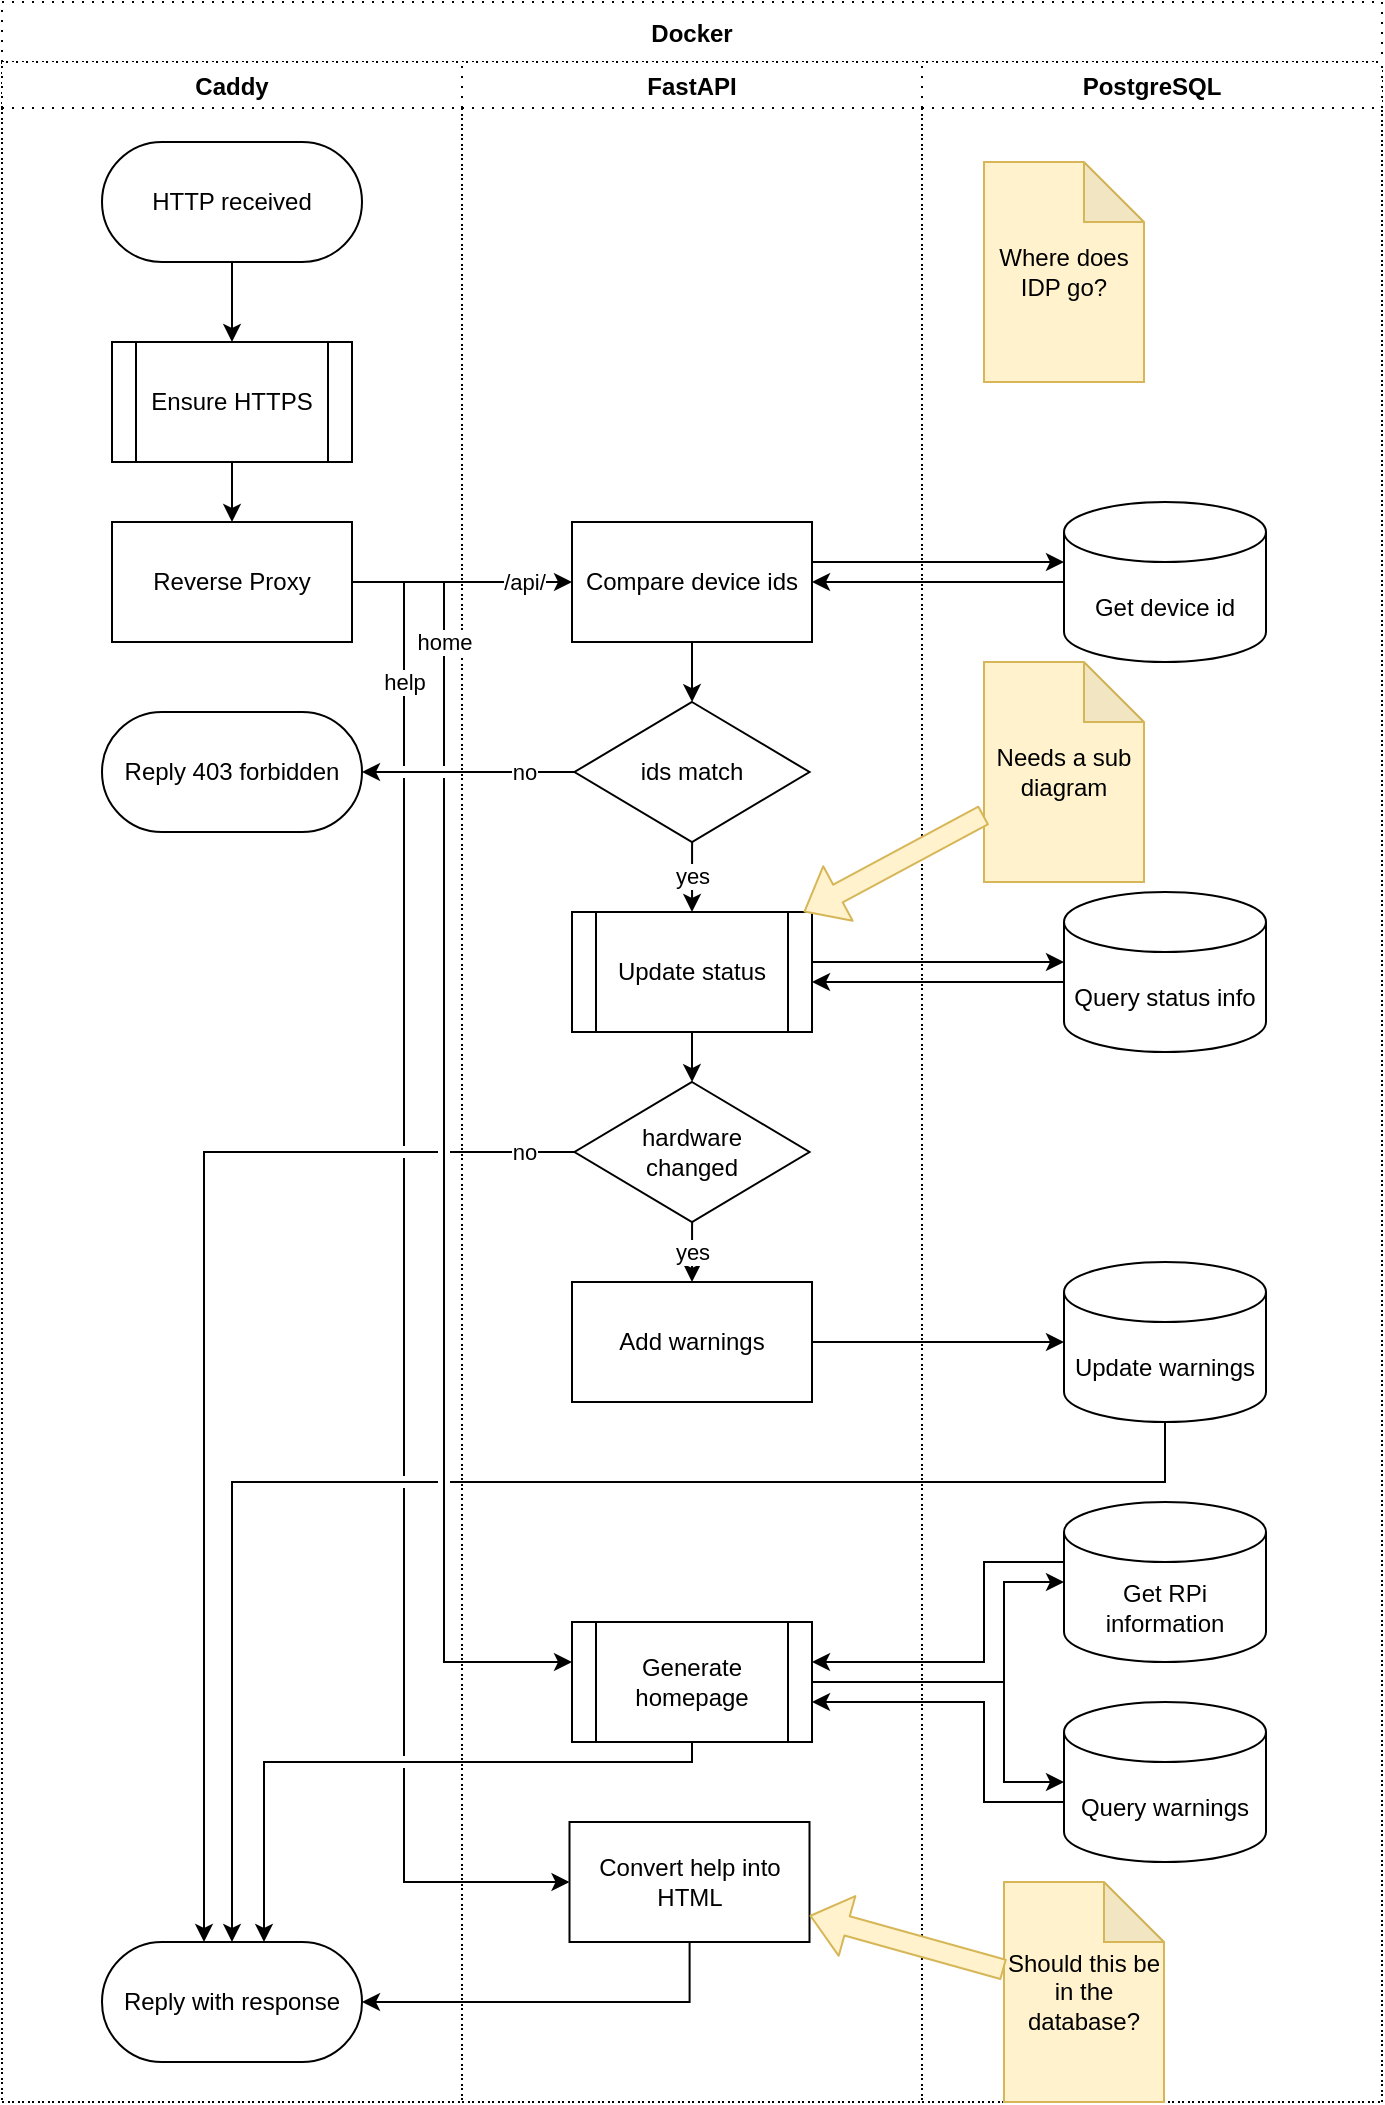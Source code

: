 <mxfile version="14.7.0" type="device"><diagram id="prtHgNgQTEPvFCAcTncT" name="Page-1"><mxGraphModel dx="1422" dy="905" grid="1" gridSize="10" guides="1" tooltips="1" connect="1" arrows="1" fold="1" page="1" pageScale="1" pageWidth="827" pageHeight="1169" math="0" shadow="0"><root><mxCell id="0"/><mxCell id="1" parent="0"/><mxCell id="CkZLNoSg3OksK8EKVONh-3" value="Docker" style="swimlane;startSize=30;dashed=1;dashPattern=1 4;" vertex="1" parent="1"><mxGeometry x="99" y="70" width="690" height="1050" as="geometry"/></mxCell><mxCell id="CkZLNoSg3OksK8EKVONh-4" value="Caddy" style="swimlane;dashed=1;dashPattern=1 4;" vertex="1" parent="CkZLNoSg3OksK8EKVONh-3"><mxGeometry y="30" width="230" height="1020" as="geometry"/></mxCell><mxCell id="CkZLNoSg3OksK8EKVONh-16" style="edgeStyle=orthogonalEdgeStyle;rounded=0;orthogonalLoop=1;jettySize=auto;html=1;jumpStyle=gap;" edge="1" parent="CkZLNoSg3OksK8EKVONh-4" source="CkZLNoSg3OksK8EKVONh-13" target="CkZLNoSg3OksK8EKVONh-51"><mxGeometry relative="1" as="geometry"><mxPoint x="115.5" y="130" as="targetPoint"/></mxGeometry></mxCell><mxCell id="CkZLNoSg3OksK8EKVONh-13" value="HTTP received" style="rounded=1;whiteSpace=wrap;html=1;arcSize=50;" vertex="1" parent="CkZLNoSg3OksK8EKVONh-4"><mxGeometry x="50" y="40" width="130" height="60" as="geometry"/></mxCell><mxCell id="CkZLNoSg3OksK8EKVONh-56" style="edgeStyle=orthogonalEdgeStyle;rounded=0;orthogonalLoop=1;jettySize=auto;html=1;jumpStyle=gap;" edge="1" parent="CkZLNoSg3OksK8EKVONh-4" source="CkZLNoSg3OksK8EKVONh-51" target="CkZLNoSg3OksK8EKVONh-53"><mxGeometry relative="1" as="geometry"/></mxCell><mxCell id="CkZLNoSg3OksK8EKVONh-51" value="Ensure HTTPS" style="shape=process;whiteSpace=wrap;html=1;backgroundOutline=1;" vertex="1" parent="CkZLNoSg3OksK8EKVONh-4"><mxGeometry x="55" y="140" width="120" height="60" as="geometry"/></mxCell><mxCell id="CkZLNoSg3OksK8EKVONh-53" value="Reverse Proxy" style="rounded=0;whiteSpace=wrap;html=1;" vertex="1" parent="CkZLNoSg3OksK8EKVONh-4"><mxGeometry x="55" y="230" width="120" height="60" as="geometry"/></mxCell><mxCell id="CkZLNoSg3OksK8EKVONh-65" value="Reply 403 forbidden" style="rounded=1;whiteSpace=wrap;html=1;arcSize=50;" vertex="1" parent="CkZLNoSg3OksK8EKVONh-4"><mxGeometry x="50" y="325" width="130" height="60" as="geometry"/></mxCell><mxCell id="CkZLNoSg3OksK8EKVONh-87" value="Reply with response" style="rounded=1;whiteSpace=wrap;html=1;arcSize=50;" vertex="1" parent="CkZLNoSg3OksK8EKVONh-4"><mxGeometry x="50" y="940" width="130" height="60" as="geometry"/></mxCell><mxCell id="CkZLNoSg3OksK8EKVONh-11" value="FastAPI" style="swimlane;dashed=1;dashPattern=1 4;" vertex="1" parent="CkZLNoSg3OksK8EKVONh-3"><mxGeometry x="230" y="30" width="230" height="1020" as="geometry"/></mxCell><mxCell id="CkZLNoSg3OksK8EKVONh-67" style="edgeStyle=orthogonalEdgeStyle;rounded=0;orthogonalLoop=1;jettySize=auto;html=1;jumpStyle=gap;" edge="1" parent="CkZLNoSg3OksK8EKVONh-11" source="CkZLNoSg3OksK8EKVONh-60" target="CkZLNoSg3OksK8EKVONh-64"><mxGeometry relative="1" as="geometry"/></mxCell><mxCell id="CkZLNoSg3OksK8EKVONh-60" value="Compare device ids" style="rounded=0;whiteSpace=wrap;html=1;" vertex="1" parent="CkZLNoSg3OksK8EKVONh-11"><mxGeometry x="55" y="230" width="120" height="60" as="geometry"/></mxCell><mxCell id="CkZLNoSg3OksK8EKVONh-74" value="yes" style="edgeStyle=orthogonalEdgeStyle;rounded=0;orthogonalLoop=1;jettySize=auto;html=1;jumpStyle=gap;" edge="1" parent="CkZLNoSg3OksK8EKVONh-11" source="CkZLNoSg3OksK8EKVONh-64" target="CkZLNoSg3OksK8EKVONh-73"><mxGeometry relative="1" as="geometry"/></mxCell><mxCell id="CkZLNoSg3OksK8EKVONh-64" value="ids match" style="rhombus;whiteSpace=wrap;html=1;" vertex="1" parent="CkZLNoSg3OksK8EKVONh-11"><mxGeometry x="56.25" y="320" width="117.5" height="70" as="geometry"/></mxCell><mxCell id="CkZLNoSg3OksK8EKVONh-81" style="edgeStyle=orthogonalEdgeStyle;rounded=0;orthogonalLoop=1;jettySize=auto;html=1;jumpStyle=gap;" edge="1" parent="CkZLNoSg3OksK8EKVONh-11" source="CkZLNoSg3OksK8EKVONh-73" target="CkZLNoSg3OksK8EKVONh-80"><mxGeometry relative="1" as="geometry"/></mxCell><mxCell id="CkZLNoSg3OksK8EKVONh-73" value="Update status" style="shape=process;whiteSpace=wrap;html=1;backgroundOutline=1;" vertex="1" parent="CkZLNoSg3OksK8EKVONh-11"><mxGeometry x="55" y="425" width="120" height="60" as="geometry"/></mxCell><mxCell id="CkZLNoSg3OksK8EKVONh-84" value="yes" style="edgeStyle=orthogonalEdgeStyle;rounded=0;orthogonalLoop=1;jettySize=auto;html=1;jumpStyle=gap;" edge="1" parent="CkZLNoSg3OksK8EKVONh-11" source="CkZLNoSg3OksK8EKVONh-80" target="CkZLNoSg3OksK8EKVONh-83"><mxGeometry relative="1" as="geometry"/></mxCell><mxCell id="CkZLNoSg3OksK8EKVONh-80" value="&lt;div&gt;hardware &lt;br&gt;&lt;/div&gt;&lt;div&gt;changed&lt;/div&gt;" style="rhombus;whiteSpace=wrap;html=1;" vertex="1" parent="CkZLNoSg3OksK8EKVONh-11"><mxGeometry x="56.25" y="510" width="117.5" height="70" as="geometry"/></mxCell><mxCell id="CkZLNoSg3OksK8EKVONh-83" value="Add warnings" style="rounded=0;whiteSpace=wrap;html=1;" vertex="1" parent="CkZLNoSg3OksK8EKVONh-11"><mxGeometry x="55" y="610" width="120" height="60" as="geometry"/></mxCell><mxCell id="CkZLNoSg3OksK8EKVONh-93" value="Generate homepage" style="shape=process;whiteSpace=wrap;html=1;backgroundOutline=1;" vertex="1" parent="CkZLNoSg3OksK8EKVONh-11"><mxGeometry x="55" y="780" width="120" height="60" as="geometry"/></mxCell><mxCell id="CkZLNoSg3OksK8EKVONh-102" value="Convert help into HTML" style="rounded=0;whiteSpace=wrap;html=1;strokeColor=#000000;" vertex="1" parent="CkZLNoSg3OksK8EKVONh-11"><mxGeometry x="53.75" y="880" width="120" height="60" as="geometry"/></mxCell><mxCell id="CkZLNoSg3OksK8EKVONh-12" value="PostgreSQL" style="swimlane;dashed=1;dashPattern=1 4;" vertex="1" parent="CkZLNoSg3OksK8EKVONh-3"><mxGeometry x="460" y="30" width="230" height="1020" as="geometry"/></mxCell><mxCell id="CkZLNoSg3OksK8EKVONh-61" value="Get device id" style="shape=cylinder3;whiteSpace=wrap;html=1;boundedLbl=1;backgroundOutline=1;size=15;" vertex="1" parent="CkZLNoSg3OksK8EKVONh-12"><mxGeometry x="71" y="220" width="101" height="80" as="geometry"/></mxCell><mxCell id="CkZLNoSg3OksK8EKVONh-75" value="Query status info" style="shape=cylinder3;whiteSpace=wrap;html=1;boundedLbl=1;backgroundOutline=1;size=15;" vertex="1" parent="CkZLNoSg3OksK8EKVONh-12"><mxGeometry x="71" y="415" width="101" height="80" as="geometry"/></mxCell><mxCell id="CkZLNoSg3OksK8EKVONh-82" value="Update warnings" style="shape=cylinder3;whiteSpace=wrap;html=1;boundedLbl=1;backgroundOutline=1;size=15;" vertex="1" parent="CkZLNoSg3OksK8EKVONh-12"><mxGeometry x="71" y="600" width="101" height="80" as="geometry"/></mxCell><mxCell id="CkZLNoSg3OksK8EKVONh-95" value="Get RPi information" style="shape=cylinder3;whiteSpace=wrap;html=1;boundedLbl=1;backgroundOutline=1;size=15;" vertex="1" parent="CkZLNoSg3OksK8EKVONh-12"><mxGeometry x="71" y="720" width="101" height="80" as="geometry"/></mxCell><mxCell id="CkZLNoSg3OksK8EKVONh-98" value="Query warnings" style="shape=cylinder3;whiteSpace=wrap;html=1;boundedLbl=1;backgroundOutline=1;size=15;" vertex="1" parent="CkZLNoSg3OksK8EKVONh-12"><mxGeometry x="71" y="820" width="101" height="80" as="geometry"/></mxCell><mxCell id="CkZLNoSg3OksK8EKVONh-103" value="Should this be in the database?" style="shape=note;whiteSpace=wrap;html=1;backgroundOutline=1;darkOpacity=0.05;strokeColor=#d6b656;fillColor=#fff2cc;" vertex="1" parent="CkZLNoSg3OksK8EKVONh-12"><mxGeometry x="41" y="910" width="80" height="110" as="geometry"/></mxCell><mxCell id="CkZLNoSg3OksK8EKVONh-109" value="Needs a sub diagram" style="shape=note;whiteSpace=wrap;html=1;backgroundOutline=1;darkOpacity=0.05;strokeColor=#d6b656;fillColor=#fff2cc;" vertex="1" parent="CkZLNoSg3OksK8EKVONh-12"><mxGeometry x="31" y="300" width="80" height="110" as="geometry"/></mxCell><mxCell id="CkZLNoSg3OksK8EKVONh-111" value="Where does IDP go?" style="shape=note;whiteSpace=wrap;html=1;backgroundOutline=1;darkOpacity=0.05;strokeColor=#d6b656;fillColor=#fff2cc;" vertex="1" parent="CkZLNoSg3OksK8EKVONh-12"><mxGeometry x="31" y="50" width="80" height="110" as="geometry"/></mxCell><mxCell id="CkZLNoSg3OksK8EKVONh-57" value="&lt;div&gt;/api/&lt;/div&gt;" style="edgeStyle=orthogonalEdgeStyle;rounded=0;orthogonalLoop=1;jettySize=auto;html=1;jumpStyle=gap;" edge="1" parent="CkZLNoSg3OksK8EKVONh-3" source="CkZLNoSg3OksK8EKVONh-53"><mxGeometry x="0.564" relative="1" as="geometry"><mxPoint x="285" y="290" as="targetPoint"/><mxPoint as="offset"/></mxGeometry></mxCell><mxCell id="CkZLNoSg3OksK8EKVONh-62" style="edgeStyle=orthogonalEdgeStyle;rounded=0;orthogonalLoop=1;jettySize=auto;html=1;jumpStyle=gap;" edge="1" parent="CkZLNoSg3OksK8EKVONh-3" source="CkZLNoSg3OksK8EKVONh-60" target="CkZLNoSg3OksK8EKVONh-61"><mxGeometry relative="1" as="geometry"><Array as="points"><mxPoint x="471" y="280"/><mxPoint x="471" y="280"/></Array></mxGeometry></mxCell><mxCell id="CkZLNoSg3OksK8EKVONh-63" style="edgeStyle=orthogonalEdgeStyle;rounded=0;orthogonalLoop=1;jettySize=auto;html=1;jumpStyle=gap;" edge="1" parent="CkZLNoSg3OksK8EKVONh-3" source="CkZLNoSg3OksK8EKVONh-61" target="CkZLNoSg3OksK8EKVONh-60"><mxGeometry relative="1" as="geometry"/></mxCell><mxCell id="CkZLNoSg3OksK8EKVONh-66" value="no" style="edgeStyle=orthogonalEdgeStyle;rounded=0;orthogonalLoop=1;jettySize=auto;html=1;jumpStyle=gap;" edge="1" parent="CkZLNoSg3OksK8EKVONh-3" source="CkZLNoSg3OksK8EKVONh-64" target="CkZLNoSg3OksK8EKVONh-65"><mxGeometry x="-0.525" relative="1" as="geometry"><mxPoint as="offset"/></mxGeometry></mxCell><mxCell id="CkZLNoSg3OksK8EKVONh-76" style="edgeStyle=orthogonalEdgeStyle;rounded=0;orthogonalLoop=1;jettySize=auto;html=1;jumpStyle=gap;" edge="1" parent="CkZLNoSg3OksK8EKVONh-3" source="CkZLNoSg3OksK8EKVONh-73" target="CkZLNoSg3OksK8EKVONh-75"><mxGeometry relative="1" as="geometry"><Array as="points"><mxPoint x="471" y="480"/><mxPoint x="471" y="480"/></Array></mxGeometry></mxCell><mxCell id="CkZLNoSg3OksK8EKVONh-77" style="edgeStyle=orthogonalEdgeStyle;rounded=0;orthogonalLoop=1;jettySize=auto;html=1;jumpStyle=gap;" edge="1" parent="CkZLNoSg3OksK8EKVONh-3" source="CkZLNoSg3OksK8EKVONh-75" target="CkZLNoSg3OksK8EKVONh-73"><mxGeometry relative="1" as="geometry"><Array as="points"><mxPoint x="471" y="490"/><mxPoint x="471" y="490"/></Array></mxGeometry></mxCell><mxCell id="CkZLNoSg3OksK8EKVONh-85" style="edgeStyle=orthogonalEdgeStyle;rounded=0;orthogonalLoop=1;jettySize=auto;html=1;jumpStyle=gap;" edge="1" parent="CkZLNoSg3OksK8EKVONh-3" source="CkZLNoSg3OksK8EKVONh-83" target="CkZLNoSg3OksK8EKVONh-82"><mxGeometry relative="1" as="geometry"/></mxCell><mxCell id="CkZLNoSg3OksK8EKVONh-94" value="home" style="edgeStyle=orthogonalEdgeStyle;rounded=0;orthogonalLoop=1;jettySize=auto;html=1;jumpStyle=gap;" edge="1" parent="CkZLNoSg3OksK8EKVONh-3" source="CkZLNoSg3OksK8EKVONh-53" target="CkZLNoSg3OksK8EKVONh-93"><mxGeometry x="-0.766" relative="1" as="geometry"><Array as="points"><mxPoint x="221" y="290"/><mxPoint x="221" y="830"/></Array><mxPoint as="offset"/></mxGeometry></mxCell><mxCell id="CkZLNoSg3OksK8EKVONh-96" style="edgeStyle=orthogonalEdgeStyle;rounded=0;orthogonalLoop=1;jettySize=auto;html=1;jumpStyle=gap;" edge="1" parent="CkZLNoSg3OksK8EKVONh-3" source="CkZLNoSg3OksK8EKVONh-93" target="CkZLNoSg3OksK8EKVONh-95"><mxGeometry relative="1" as="geometry"><Array as="points"><mxPoint x="501" y="840"/><mxPoint x="501" y="790"/></Array></mxGeometry></mxCell><mxCell id="CkZLNoSg3OksK8EKVONh-97" style="edgeStyle=orthogonalEdgeStyle;rounded=0;orthogonalLoop=1;jettySize=auto;html=1;jumpStyle=gap;" edge="1" parent="CkZLNoSg3OksK8EKVONh-3" source="CkZLNoSg3OksK8EKVONh-95" target="CkZLNoSg3OksK8EKVONh-93"><mxGeometry relative="1" as="geometry"><Array as="points"><mxPoint x="491" y="780"/><mxPoint x="491" y="830"/></Array></mxGeometry></mxCell><mxCell id="CkZLNoSg3OksK8EKVONh-99" style="edgeStyle=orthogonalEdgeStyle;rounded=0;orthogonalLoop=1;jettySize=auto;html=1;jumpStyle=gap;" edge="1" parent="CkZLNoSg3OksK8EKVONh-3" source="CkZLNoSg3OksK8EKVONh-93" target="CkZLNoSg3OksK8EKVONh-98"><mxGeometry relative="1" as="geometry"><Array as="points"><mxPoint x="501" y="840"/><mxPoint x="501" y="890"/></Array></mxGeometry></mxCell><mxCell id="CkZLNoSg3OksK8EKVONh-100" style="edgeStyle=orthogonalEdgeStyle;rounded=0;orthogonalLoop=1;jettySize=auto;html=1;jumpStyle=gap;" edge="1" parent="CkZLNoSg3OksK8EKVONh-3" source="CkZLNoSg3OksK8EKVONh-98" target="CkZLNoSg3OksK8EKVONh-93"><mxGeometry relative="1" as="geometry"><Array as="points"><mxPoint x="491" y="900"/><mxPoint x="491" y="850"/></Array></mxGeometry></mxCell><mxCell id="CkZLNoSg3OksK8EKVONh-89" style="edgeStyle=orthogonalEdgeStyle;rounded=0;orthogonalLoop=1;jettySize=auto;html=1;jumpStyle=gap;" edge="1" parent="CkZLNoSg3OksK8EKVONh-3" source="CkZLNoSg3OksK8EKVONh-82" target="CkZLNoSg3OksK8EKVONh-87"><mxGeometry relative="1" as="geometry"><Array as="points"><mxPoint x="582" y="740"/><mxPoint x="115" y="740"/></Array></mxGeometry></mxCell><mxCell id="CkZLNoSg3OksK8EKVONh-90" value="no" style="edgeStyle=orthogonalEdgeStyle;rounded=0;orthogonalLoop=1;jettySize=auto;html=1;jumpStyle=gap;" edge="1" parent="CkZLNoSg3OksK8EKVONh-3" source="CkZLNoSg3OksK8EKVONh-80" target="CkZLNoSg3OksK8EKVONh-87"><mxGeometry x="-0.913" relative="1" as="geometry"><Array as="points"><mxPoint x="101" y="575"/></Array><mxPoint as="offset"/></mxGeometry></mxCell><mxCell id="CkZLNoSg3OksK8EKVONh-101" style="edgeStyle=orthogonalEdgeStyle;rounded=0;orthogonalLoop=1;jettySize=auto;html=1;jumpStyle=gap;" edge="1" parent="CkZLNoSg3OksK8EKVONh-3" source="CkZLNoSg3OksK8EKVONh-93" target="CkZLNoSg3OksK8EKVONh-87"><mxGeometry relative="1" as="geometry"><Array as="points"><mxPoint x="345" y="880"/><mxPoint x="131" y="880"/></Array></mxGeometry></mxCell><mxCell id="CkZLNoSg3OksK8EKVONh-104" value="help" style="edgeStyle=orthogonalEdgeStyle;rounded=0;orthogonalLoop=1;jettySize=auto;html=1;entryX=0;entryY=0.5;entryDx=0;entryDy=0;jumpStyle=gap;" edge="1" parent="CkZLNoSg3OksK8EKVONh-3" source="CkZLNoSg3OksK8EKVONh-53" target="CkZLNoSg3OksK8EKVONh-102"><mxGeometry x="-0.8" relative="1" as="geometry"><Array as="points"><mxPoint x="201" y="290"/><mxPoint x="201" y="940"/></Array><mxPoint as="offset"/></mxGeometry></mxCell><mxCell id="CkZLNoSg3OksK8EKVONh-105" style="edgeStyle=orthogonalEdgeStyle;rounded=0;orthogonalLoop=1;jettySize=auto;html=1;jumpStyle=gap;" edge="1" parent="CkZLNoSg3OksK8EKVONh-3" source="CkZLNoSg3OksK8EKVONh-102" target="CkZLNoSg3OksK8EKVONh-87"><mxGeometry relative="1" as="geometry"><Array as="points"><mxPoint x="344" y="1000"/></Array></mxGeometry></mxCell><mxCell id="CkZLNoSg3OksK8EKVONh-107" value="" style="shape=flexArrow;endArrow=classic;html=1;fillColor=#fff2cc;strokeColor=#d6b656;" edge="1" parent="CkZLNoSg3OksK8EKVONh-3" source="CkZLNoSg3OksK8EKVONh-103" target="CkZLNoSg3OksK8EKVONh-102"><mxGeometry width="50" height="50" relative="1" as="geometry"><mxPoint x="351" y="1050" as="sourcePoint"/><mxPoint x="401" y="1000" as="targetPoint"/></mxGeometry></mxCell><mxCell id="CkZLNoSg3OksK8EKVONh-110" value="" style="shape=flexArrow;endArrow=classic;html=1;fillColor=#fff2cc;strokeColor=#d6b656;" edge="1" parent="CkZLNoSg3OksK8EKVONh-3" source="CkZLNoSg3OksK8EKVONh-109" target="CkZLNoSg3OksK8EKVONh-73"><mxGeometry width="50" height="50" relative="1" as="geometry"><mxPoint x="252" y="375" as="sourcePoint"/><mxPoint x="403.75" y="351.73" as="targetPoint"/></mxGeometry></mxCell></root></mxGraphModel></diagram></mxfile>